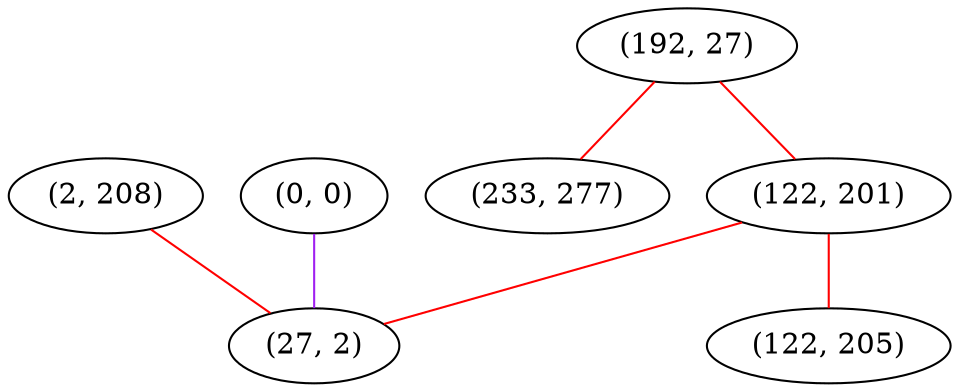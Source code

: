 graph "" {
"(2, 208)";
"(192, 27)";
"(0, 0)";
"(233, 277)";
"(122, 201)";
"(27, 2)";
"(122, 205)";
"(2, 208)" -- "(27, 2)"  [color=red, key=0, weight=1];
"(192, 27)" -- "(233, 277)"  [color=red, key=0, weight=1];
"(192, 27)" -- "(122, 201)"  [color=red, key=0, weight=1];
"(0, 0)" -- "(27, 2)"  [color=purple, key=0, weight=4];
"(122, 201)" -- "(27, 2)"  [color=red, key=0, weight=1];
"(122, 201)" -- "(122, 205)"  [color=red, key=0, weight=1];
}
